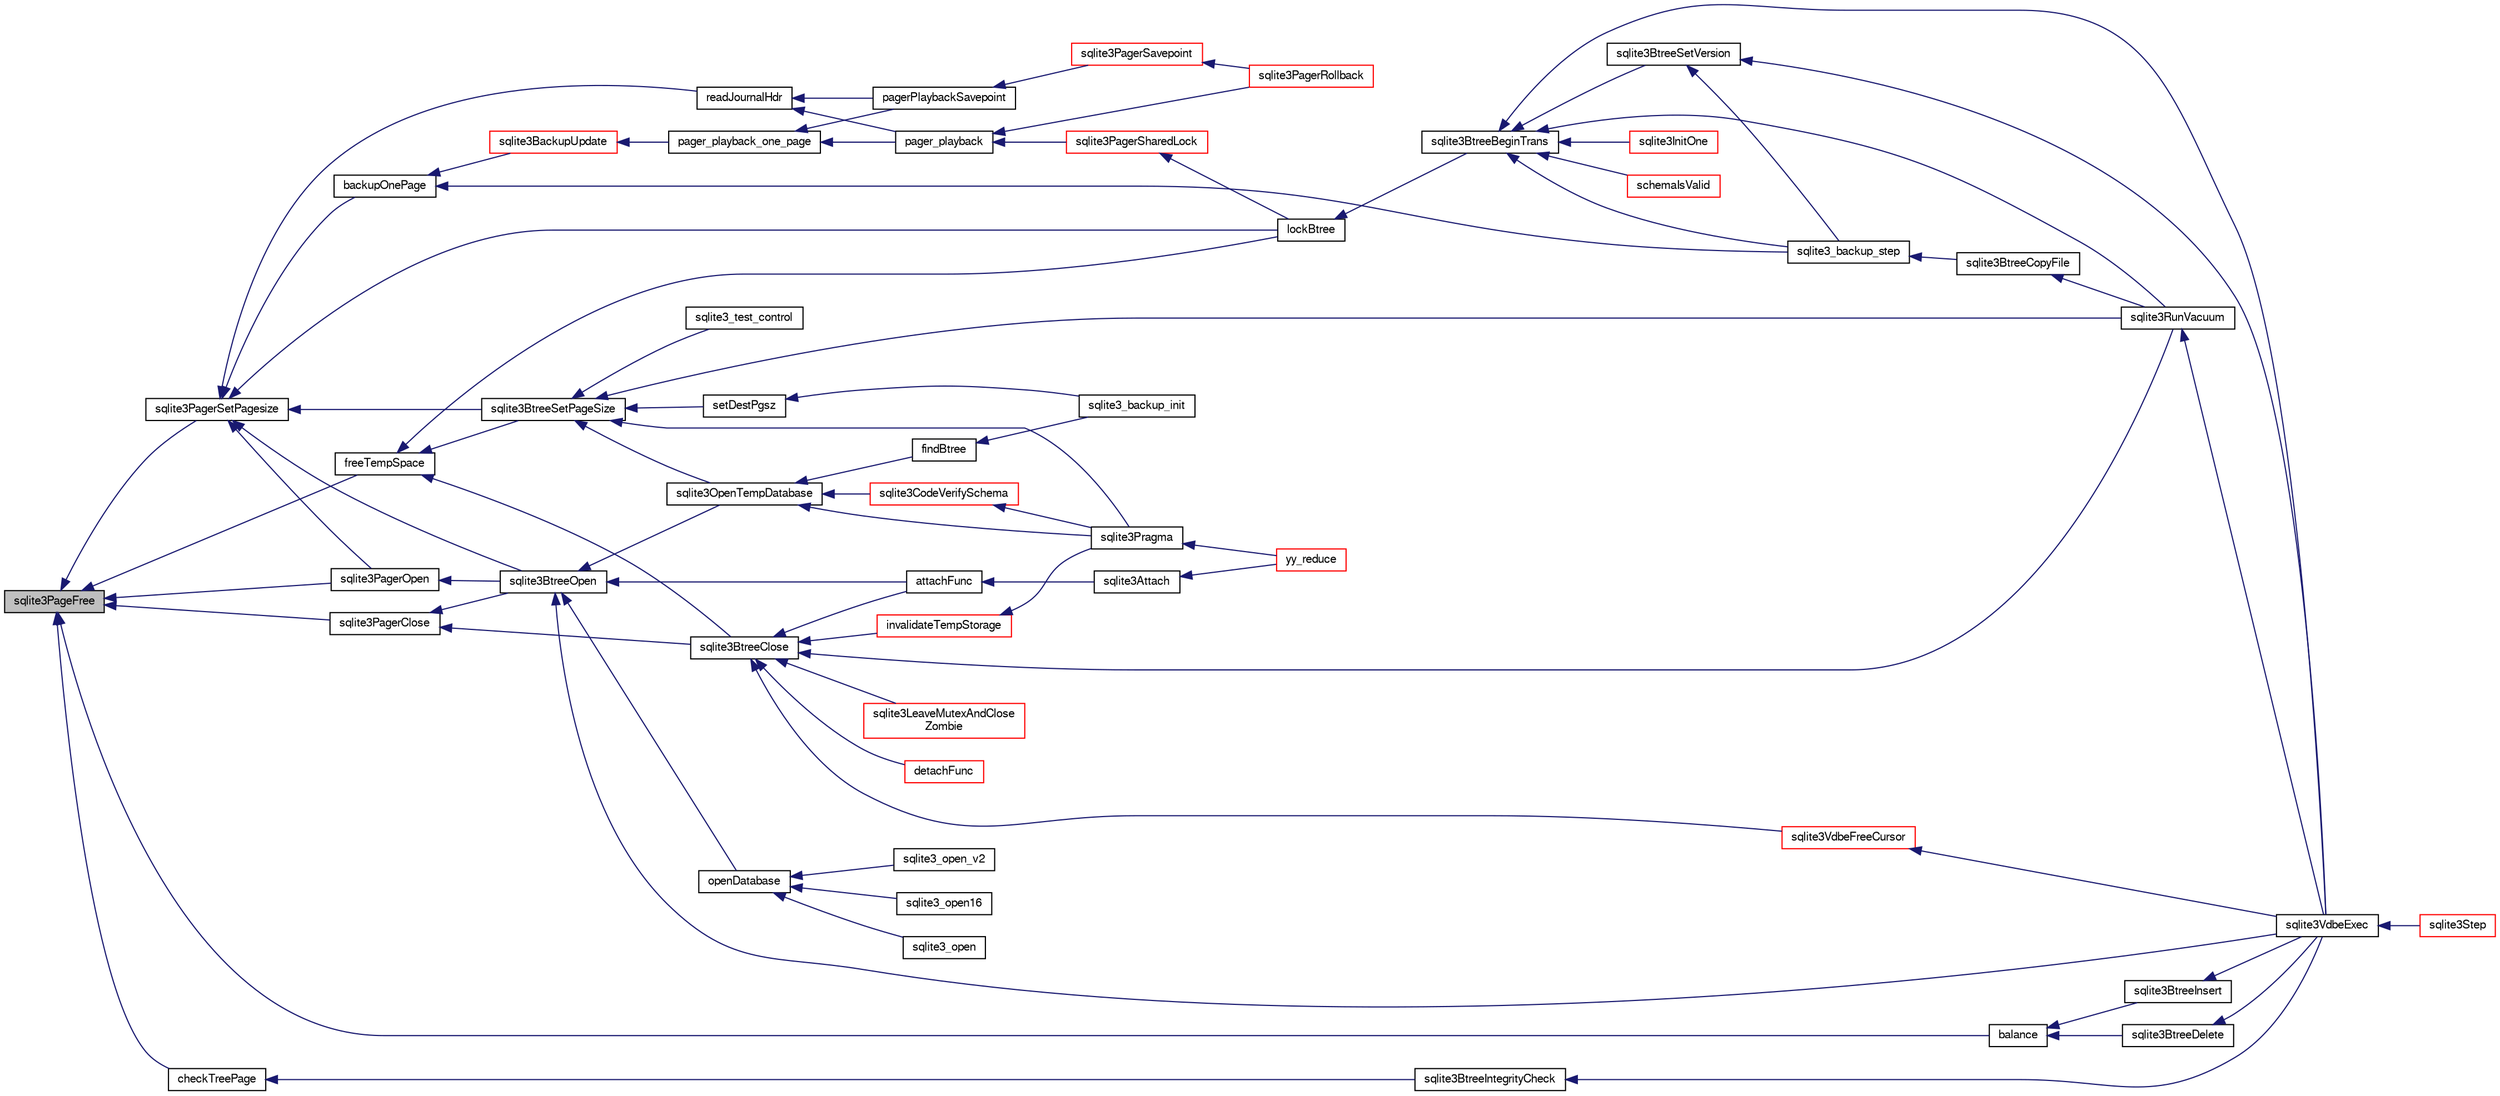 digraph "sqlite3PageFree"
{
  edge [fontname="FreeSans",fontsize="10",labelfontname="FreeSans",labelfontsize="10"];
  node [fontname="FreeSans",fontsize="10",shape=record];
  rankdir="LR";
  Node621268 [label="sqlite3PageFree",height=0.2,width=0.4,color="black", fillcolor="grey75", style="filled", fontcolor="black"];
  Node621268 -> Node621269 [dir="back",color="midnightblue",fontsize="10",style="solid",fontname="FreeSans"];
  Node621269 [label="sqlite3PagerSetPagesize",height=0.2,width=0.4,color="black", fillcolor="white", style="filled",URL="$sqlite3_8c.html#ab668348d5dcc0382c247c74b6358f16e"];
  Node621269 -> Node621270 [dir="back",color="midnightblue",fontsize="10",style="solid",fontname="FreeSans"];
  Node621270 [label="readJournalHdr",height=0.2,width=0.4,color="black", fillcolor="white", style="filled",URL="$sqlite3_8c.html#a4367a6db0dfbaacd476aeecccc99904b"];
  Node621270 -> Node621271 [dir="back",color="midnightblue",fontsize="10",style="solid",fontname="FreeSans"];
  Node621271 [label="pager_playback",height=0.2,width=0.4,color="black", fillcolor="white", style="filled",URL="$sqlite3_8c.html#a9d9a750a9fc76eb4b668c8a16b164a65"];
  Node621271 -> Node621272 [dir="back",color="midnightblue",fontsize="10",style="solid",fontname="FreeSans"];
  Node621272 [label="sqlite3PagerSharedLock",height=0.2,width=0.4,color="red", fillcolor="white", style="filled",URL="$sqlite3_8c.html#a58c197b629fb6eaacf96c7add57c70df"];
  Node621272 -> Node621535 [dir="back",color="midnightblue",fontsize="10",style="solid",fontname="FreeSans"];
  Node621535 [label="lockBtree",height=0.2,width=0.4,color="black", fillcolor="white", style="filled",URL="$sqlite3_8c.html#a5b808194d3178be15705a420265cee9d"];
  Node621535 -> Node621536 [dir="back",color="midnightblue",fontsize="10",style="solid",fontname="FreeSans"];
  Node621536 [label="sqlite3BtreeBeginTrans",height=0.2,width=0.4,color="black", fillcolor="white", style="filled",URL="$sqlite3_8c.html#a52d6706df15c67c22aa7d0e290c16bf5"];
  Node621536 -> Node621537 [dir="back",color="midnightblue",fontsize="10",style="solid",fontname="FreeSans"];
  Node621537 [label="sqlite3BtreeSetVersion",height=0.2,width=0.4,color="black", fillcolor="white", style="filled",URL="$sqlite3_8c.html#a2db3061b5c557699a47415ca0342ba01"];
  Node621537 -> Node621487 [dir="back",color="midnightblue",fontsize="10",style="solid",fontname="FreeSans"];
  Node621487 [label="sqlite3_backup_step",height=0.2,width=0.4,color="black", fillcolor="white", style="filled",URL="$sqlite3_8h.html#a1699b75e98d082eebc465a9e64c35269"];
  Node621487 -> Node621488 [dir="back",color="midnightblue",fontsize="10",style="solid",fontname="FreeSans"];
  Node621488 [label="sqlite3BtreeCopyFile",height=0.2,width=0.4,color="black", fillcolor="white", style="filled",URL="$sqlite3_8c.html#a4d9e19a79f0d5c1dfcef0bd137ae83f9"];
  Node621488 -> Node621460 [dir="back",color="midnightblue",fontsize="10",style="solid",fontname="FreeSans"];
  Node621460 [label="sqlite3RunVacuum",height=0.2,width=0.4,color="black", fillcolor="white", style="filled",URL="$sqlite3_8c.html#a5e83ddc7b3e7e8e79ad5d1fc92de1d2f"];
  Node621460 -> Node621274 [dir="back",color="midnightblue",fontsize="10",style="solid",fontname="FreeSans"];
  Node621274 [label="sqlite3VdbeExec",height=0.2,width=0.4,color="black", fillcolor="white", style="filled",URL="$sqlite3_8c.html#a8ce40a614bdc56719c4d642b1e4dfb21"];
  Node621274 -> Node621275 [dir="back",color="midnightblue",fontsize="10",style="solid",fontname="FreeSans"];
  Node621275 [label="sqlite3Step",height=0.2,width=0.4,color="red", fillcolor="white", style="filled",URL="$sqlite3_8c.html#a3f2872e873e2758a4beedad1d5113554"];
  Node621537 -> Node621274 [dir="back",color="midnightblue",fontsize="10",style="solid",fontname="FreeSans"];
  Node621536 -> Node621487 [dir="back",color="midnightblue",fontsize="10",style="solid",fontname="FreeSans"];
  Node621536 -> Node621274 [dir="back",color="midnightblue",fontsize="10",style="solid",fontname="FreeSans"];
  Node621536 -> Node621300 [dir="back",color="midnightblue",fontsize="10",style="solid",fontname="FreeSans"];
  Node621300 [label="sqlite3InitOne",height=0.2,width=0.4,color="red", fillcolor="white", style="filled",URL="$sqlite3_8c.html#ac4318b25df65269906b0379251fe9b85"];
  Node621536 -> Node621485 [dir="back",color="midnightblue",fontsize="10",style="solid",fontname="FreeSans"];
  Node621485 [label="schemaIsValid",height=0.2,width=0.4,color="red", fillcolor="white", style="filled",URL="$sqlite3_8c.html#a7c466fe28e7ca6f46b8bf72c46d9738d"];
  Node621536 -> Node621460 [dir="back",color="midnightblue",fontsize="10",style="solid",fontname="FreeSans"];
  Node621271 -> Node621538 [dir="back",color="midnightblue",fontsize="10",style="solid",fontname="FreeSans"];
  Node621538 [label="sqlite3PagerRollback",height=0.2,width=0.4,color="red", fillcolor="white", style="filled",URL="$sqlite3_8c.html#afdd2ecbb97b7a716892ff6bd10c7dfd0"];
  Node621270 -> Node621555 [dir="back",color="midnightblue",fontsize="10",style="solid",fontname="FreeSans"];
  Node621555 [label="pagerPlaybackSavepoint",height=0.2,width=0.4,color="black", fillcolor="white", style="filled",URL="$sqlite3_8c.html#aedf76c3b6661c4244cc3e2c5464fd12e"];
  Node621555 -> Node621556 [dir="back",color="midnightblue",fontsize="10",style="solid",fontname="FreeSans"];
  Node621556 [label="sqlite3PagerSavepoint",height=0.2,width=0.4,color="red", fillcolor="white", style="filled",URL="$sqlite3_8c.html#a8b5f1920b6a8b564a47e243868f2c8d4"];
  Node621556 -> Node621538 [dir="back",color="midnightblue",fontsize="10",style="solid",fontname="FreeSans"];
  Node621269 -> Node621640 [dir="back",color="midnightblue",fontsize="10",style="solid",fontname="FreeSans"];
  Node621640 [label="sqlite3PagerOpen",height=0.2,width=0.4,color="black", fillcolor="white", style="filled",URL="$sqlite3_8c.html#a5b4a74e8a1754922c482b7af19b30611"];
  Node621640 -> Node621541 [dir="back",color="midnightblue",fontsize="10",style="solid",fontname="FreeSans"];
  Node621541 [label="sqlite3BtreeOpen",height=0.2,width=0.4,color="black", fillcolor="white", style="filled",URL="$sqlite3_8c.html#a13dcb44dc34af6ce9d38de9c5aa975f9"];
  Node621541 -> Node621274 [dir="back",color="midnightblue",fontsize="10",style="solid",fontname="FreeSans"];
  Node621541 -> Node621302 [dir="back",color="midnightblue",fontsize="10",style="solid",fontname="FreeSans"];
  Node621302 [label="attachFunc",height=0.2,width=0.4,color="black", fillcolor="white", style="filled",URL="$sqlite3_8c.html#a69cb751a7da501b9a0aa37e0d7c3eaf7"];
  Node621302 -> Node621303 [dir="back",color="midnightblue",fontsize="10",style="solid",fontname="FreeSans"];
  Node621303 [label="sqlite3Attach",height=0.2,width=0.4,color="black", fillcolor="white", style="filled",URL="$sqlite3_8c.html#ae0907fe0b43cc1b4c7e6a16213e8546f"];
  Node621303 -> Node621304 [dir="back",color="midnightblue",fontsize="10",style="solid",fontname="FreeSans"];
  Node621304 [label="yy_reduce",height=0.2,width=0.4,color="red", fillcolor="white", style="filled",URL="$sqlite3_8c.html#a7c419a9b25711c666a9a2449ef377f14"];
  Node621541 -> Node621542 [dir="back",color="midnightblue",fontsize="10",style="solid",fontname="FreeSans"];
  Node621542 [label="sqlite3OpenTempDatabase",height=0.2,width=0.4,color="black", fillcolor="white", style="filled",URL="$sqlite3_8c.html#aaf3088380b731428b72d3b5777f93755"];
  Node621542 -> Node621479 [dir="back",color="midnightblue",fontsize="10",style="solid",fontname="FreeSans"];
  Node621479 [label="findBtree",height=0.2,width=0.4,color="black", fillcolor="white", style="filled",URL="$sqlite3_8c.html#ab4ee5743b77efd7f8832bf0b9315f973"];
  Node621479 -> Node621480 [dir="back",color="midnightblue",fontsize="10",style="solid",fontname="FreeSans"];
  Node621480 [label="sqlite3_backup_init",height=0.2,width=0.4,color="black", fillcolor="white", style="filled",URL="$sqlite3_8h.html#a9c9aa9e8edeb9910d93148a6621c1097"];
  Node621542 -> Node621543 [dir="back",color="midnightblue",fontsize="10",style="solid",fontname="FreeSans"];
  Node621543 [label="sqlite3CodeVerifySchema",height=0.2,width=0.4,color="red", fillcolor="white", style="filled",URL="$sqlite3_8c.html#ad9d8708d96f8416ec59ebf41c57000f9"];
  Node621543 -> Node621352 [dir="back",color="midnightblue",fontsize="10",style="solid",fontname="FreeSans"];
  Node621352 [label="sqlite3Pragma",height=0.2,width=0.4,color="black", fillcolor="white", style="filled",URL="$sqlite3_8c.html#a111391370f58f8e6a6eca51fd34d62ed"];
  Node621352 -> Node621304 [dir="back",color="midnightblue",fontsize="10",style="solid",fontname="FreeSans"];
  Node621542 -> Node621352 [dir="back",color="midnightblue",fontsize="10",style="solid",fontname="FreeSans"];
  Node621541 -> Node621509 [dir="back",color="midnightblue",fontsize="10",style="solid",fontname="FreeSans"];
  Node621509 [label="openDatabase",height=0.2,width=0.4,color="black", fillcolor="white", style="filled",URL="$sqlite3_8c.html#a6a9c3bc3a64234e863413f41db473758"];
  Node621509 -> Node621510 [dir="back",color="midnightblue",fontsize="10",style="solid",fontname="FreeSans"];
  Node621510 [label="sqlite3_open",height=0.2,width=0.4,color="black", fillcolor="white", style="filled",URL="$sqlite3_8h.html#a97ba966ed1acc38409786258268f5f71"];
  Node621509 -> Node621511 [dir="back",color="midnightblue",fontsize="10",style="solid",fontname="FreeSans"];
  Node621511 [label="sqlite3_open_v2",height=0.2,width=0.4,color="black", fillcolor="white", style="filled",URL="$sqlite3_8h.html#a140fe275b6975dc867cea50a65a217c4"];
  Node621509 -> Node621512 [dir="back",color="midnightblue",fontsize="10",style="solid",fontname="FreeSans"];
  Node621512 [label="sqlite3_open16",height=0.2,width=0.4,color="black", fillcolor="white", style="filled",URL="$sqlite3_8h.html#adbc401bb96713f32e553db32f6f3ca33"];
  Node621269 -> Node621541 [dir="back",color="midnightblue",fontsize="10",style="solid",fontname="FreeSans"];
  Node621269 -> Node621657 [dir="back",color="midnightblue",fontsize="10",style="solid",fontname="FreeSans"];
  Node621657 [label="sqlite3BtreeSetPageSize",height=0.2,width=0.4,color="black", fillcolor="white", style="filled",URL="$sqlite3_8c.html#ad9c65e8377c831a80e0ac1f108c43f3e"];
  Node621657 -> Node621658 [dir="back",color="midnightblue",fontsize="10",style="solid",fontname="FreeSans"];
  Node621658 [label="setDestPgsz",height=0.2,width=0.4,color="black", fillcolor="white", style="filled",URL="$sqlite3_8c.html#acd3459ec2257f990aaea330d998fe0a6"];
  Node621658 -> Node621480 [dir="back",color="midnightblue",fontsize="10",style="solid",fontname="FreeSans"];
  Node621657 -> Node621542 [dir="back",color="midnightblue",fontsize="10",style="solid",fontname="FreeSans"];
  Node621657 -> Node621352 [dir="back",color="midnightblue",fontsize="10",style="solid",fontname="FreeSans"];
  Node621657 -> Node621460 [dir="back",color="midnightblue",fontsize="10",style="solid",fontname="FreeSans"];
  Node621657 -> Node621659 [dir="back",color="midnightblue",fontsize="10",style="solid",fontname="FreeSans"];
  Node621659 [label="sqlite3_test_control",height=0.2,width=0.4,color="black", fillcolor="white", style="filled",URL="$sqlite3_8h.html#a3d90fdf0f259711a4e3822e12cd86106"];
  Node621269 -> Node621535 [dir="back",color="midnightblue",fontsize="10",style="solid",fontname="FreeSans"];
  Node621269 -> Node621636 [dir="back",color="midnightblue",fontsize="10",style="solid",fontname="FreeSans"];
  Node621636 [label="backupOnePage",height=0.2,width=0.4,color="black", fillcolor="white", style="filled",URL="$sqlite3_8c.html#a7efb6a8380d746b14e73db99ad3428a2"];
  Node621636 -> Node621487 [dir="back",color="midnightblue",fontsize="10",style="solid",fontname="FreeSans"];
  Node621636 -> Node621637 [dir="back",color="midnightblue",fontsize="10",style="solid",fontname="FreeSans"];
  Node621637 [label="sqlite3BackupUpdate",height=0.2,width=0.4,color="red", fillcolor="white", style="filled",URL="$sqlite3_8c.html#a928fd0b03c8d689beb3b81d73e9c713c"];
  Node621637 -> Node621554 [dir="back",color="midnightblue",fontsize="10",style="solid",fontname="FreeSans"];
  Node621554 [label="pager_playback_one_page",height=0.2,width=0.4,color="black", fillcolor="white", style="filled",URL="$sqlite3_8c.html#adfca1dee9939482792fe2b4ed982d00e"];
  Node621554 -> Node621271 [dir="back",color="midnightblue",fontsize="10",style="solid",fontname="FreeSans"];
  Node621554 -> Node621555 [dir="back",color="midnightblue",fontsize="10",style="solid",fontname="FreeSans"];
  Node621268 -> Node621540 [dir="back",color="midnightblue",fontsize="10",style="solid",fontname="FreeSans"];
  Node621540 [label="sqlite3PagerClose",height=0.2,width=0.4,color="black", fillcolor="white", style="filled",URL="$sqlite3_8c.html#af94b1f96b60689fd09422cce2c85f53f"];
  Node621540 -> Node621541 [dir="back",color="midnightblue",fontsize="10",style="solid",fontname="FreeSans"];
  Node621540 -> Node621547 [dir="back",color="midnightblue",fontsize="10",style="solid",fontname="FreeSans"];
  Node621547 [label="sqlite3BtreeClose",height=0.2,width=0.4,color="black", fillcolor="white", style="filled",URL="$sqlite3_8c.html#a729b65009b66a99200496b09c124df01"];
  Node621547 -> Node621548 [dir="back",color="midnightblue",fontsize="10",style="solid",fontname="FreeSans"];
  Node621548 [label="sqlite3VdbeFreeCursor",height=0.2,width=0.4,color="red", fillcolor="white", style="filled",URL="$sqlite3_8c.html#a0f9084083e1d0639708934630f33d6ef"];
  Node621548 -> Node621274 [dir="back",color="midnightblue",fontsize="10",style="solid",fontname="FreeSans"];
  Node621547 -> Node621302 [dir="back",color="midnightblue",fontsize="10",style="solid",fontname="FreeSans"];
  Node621547 -> Node621489 [dir="back",color="midnightblue",fontsize="10",style="solid",fontname="FreeSans"];
  Node621489 [label="detachFunc",height=0.2,width=0.4,color="red", fillcolor="white", style="filled",URL="$sqlite3_8c.html#a2b3dd04cb87abd088926ab0082a60b77"];
  Node621547 -> Node621490 [dir="back",color="midnightblue",fontsize="10",style="solid",fontname="FreeSans"];
  Node621490 [label="invalidateTempStorage",height=0.2,width=0.4,color="red", fillcolor="white", style="filled",URL="$sqlite3_8c.html#a759777a1eb3c3e96a5af94932b39e69a"];
  Node621490 -> Node621352 [dir="back",color="midnightblue",fontsize="10",style="solid",fontname="FreeSans"];
  Node621547 -> Node621460 [dir="back",color="midnightblue",fontsize="10",style="solid",fontname="FreeSans"];
  Node621547 -> Node621503 [dir="back",color="midnightblue",fontsize="10",style="solid",fontname="FreeSans"];
  Node621503 [label="sqlite3LeaveMutexAndClose\lZombie",height=0.2,width=0.4,color="red", fillcolor="white", style="filled",URL="$sqlite3_8c.html#afe3a37c29dcb0fe9fc15fe07a3976f59"];
  Node621268 -> Node621640 [dir="back",color="midnightblue",fontsize="10",style="solid",fontname="FreeSans"];
  Node621268 -> Node621660 [dir="back",color="midnightblue",fontsize="10",style="solid",fontname="FreeSans"];
  Node621660 [label="freeTempSpace",height=0.2,width=0.4,color="black", fillcolor="white", style="filled",URL="$sqlite3_8c.html#aec277d601edd310860ca5a81c99ed411"];
  Node621660 -> Node621547 [dir="back",color="midnightblue",fontsize="10",style="solid",fontname="FreeSans"];
  Node621660 -> Node621657 [dir="back",color="midnightblue",fontsize="10",style="solid",fontname="FreeSans"];
  Node621660 -> Node621535 [dir="back",color="midnightblue",fontsize="10",style="solid",fontname="FreeSans"];
  Node621268 -> Node621583 [dir="back",color="midnightblue",fontsize="10",style="solid",fontname="FreeSans"];
  Node621583 [label="balance",height=0.2,width=0.4,color="black", fillcolor="white", style="filled",URL="$sqlite3_8c.html#a173f7c872fb68ccd3a20440d640b66c7"];
  Node621583 -> Node621568 [dir="back",color="midnightblue",fontsize="10",style="solid",fontname="FreeSans"];
  Node621568 [label="sqlite3BtreeInsert",height=0.2,width=0.4,color="black", fillcolor="white", style="filled",URL="$sqlite3_8c.html#aa6c6b68ed28d38984e5fa329794d7f02"];
  Node621568 -> Node621274 [dir="back",color="midnightblue",fontsize="10",style="solid",fontname="FreeSans"];
  Node621583 -> Node621571 [dir="back",color="midnightblue",fontsize="10",style="solid",fontname="FreeSans"];
  Node621571 [label="sqlite3BtreeDelete",height=0.2,width=0.4,color="black", fillcolor="white", style="filled",URL="$sqlite3_8c.html#a65c40cd7ec987dbd25392a180f388fe7"];
  Node621571 -> Node621274 [dir="back",color="midnightblue",fontsize="10",style="solid",fontname="FreeSans"];
  Node621268 -> Node621617 [dir="back",color="midnightblue",fontsize="10",style="solid",fontname="FreeSans"];
  Node621617 [label="checkTreePage",height=0.2,width=0.4,color="black", fillcolor="white", style="filled",URL="$sqlite3_8c.html#a0bdac89d12e5ac328d260ae8259777b2"];
  Node621617 -> Node621618 [dir="back",color="midnightblue",fontsize="10",style="solid",fontname="FreeSans"];
  Node621618 [label="sqlite3BtreeIntegrityCheck",height=0.2,width=0.4,color="black", fillcolor="white", style="filled",URL="$sqlite3_8c.html#aa00011902d9e5ba26452d147c43fa1d8"];
  Node621618 -> Node621274 [dir="back",color="midnightblue",fontsize="10",style="solid",fontname="FreeSans"];
}
